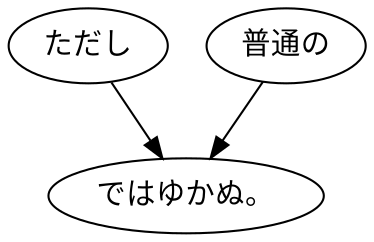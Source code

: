 digraph graph512 {
	node0 [label="ただし"];
	node1 [label="普通の"];
	node2 [label="ではゆかぬ。"];
	node0 -> node2;
	node1 -> node2;
}
